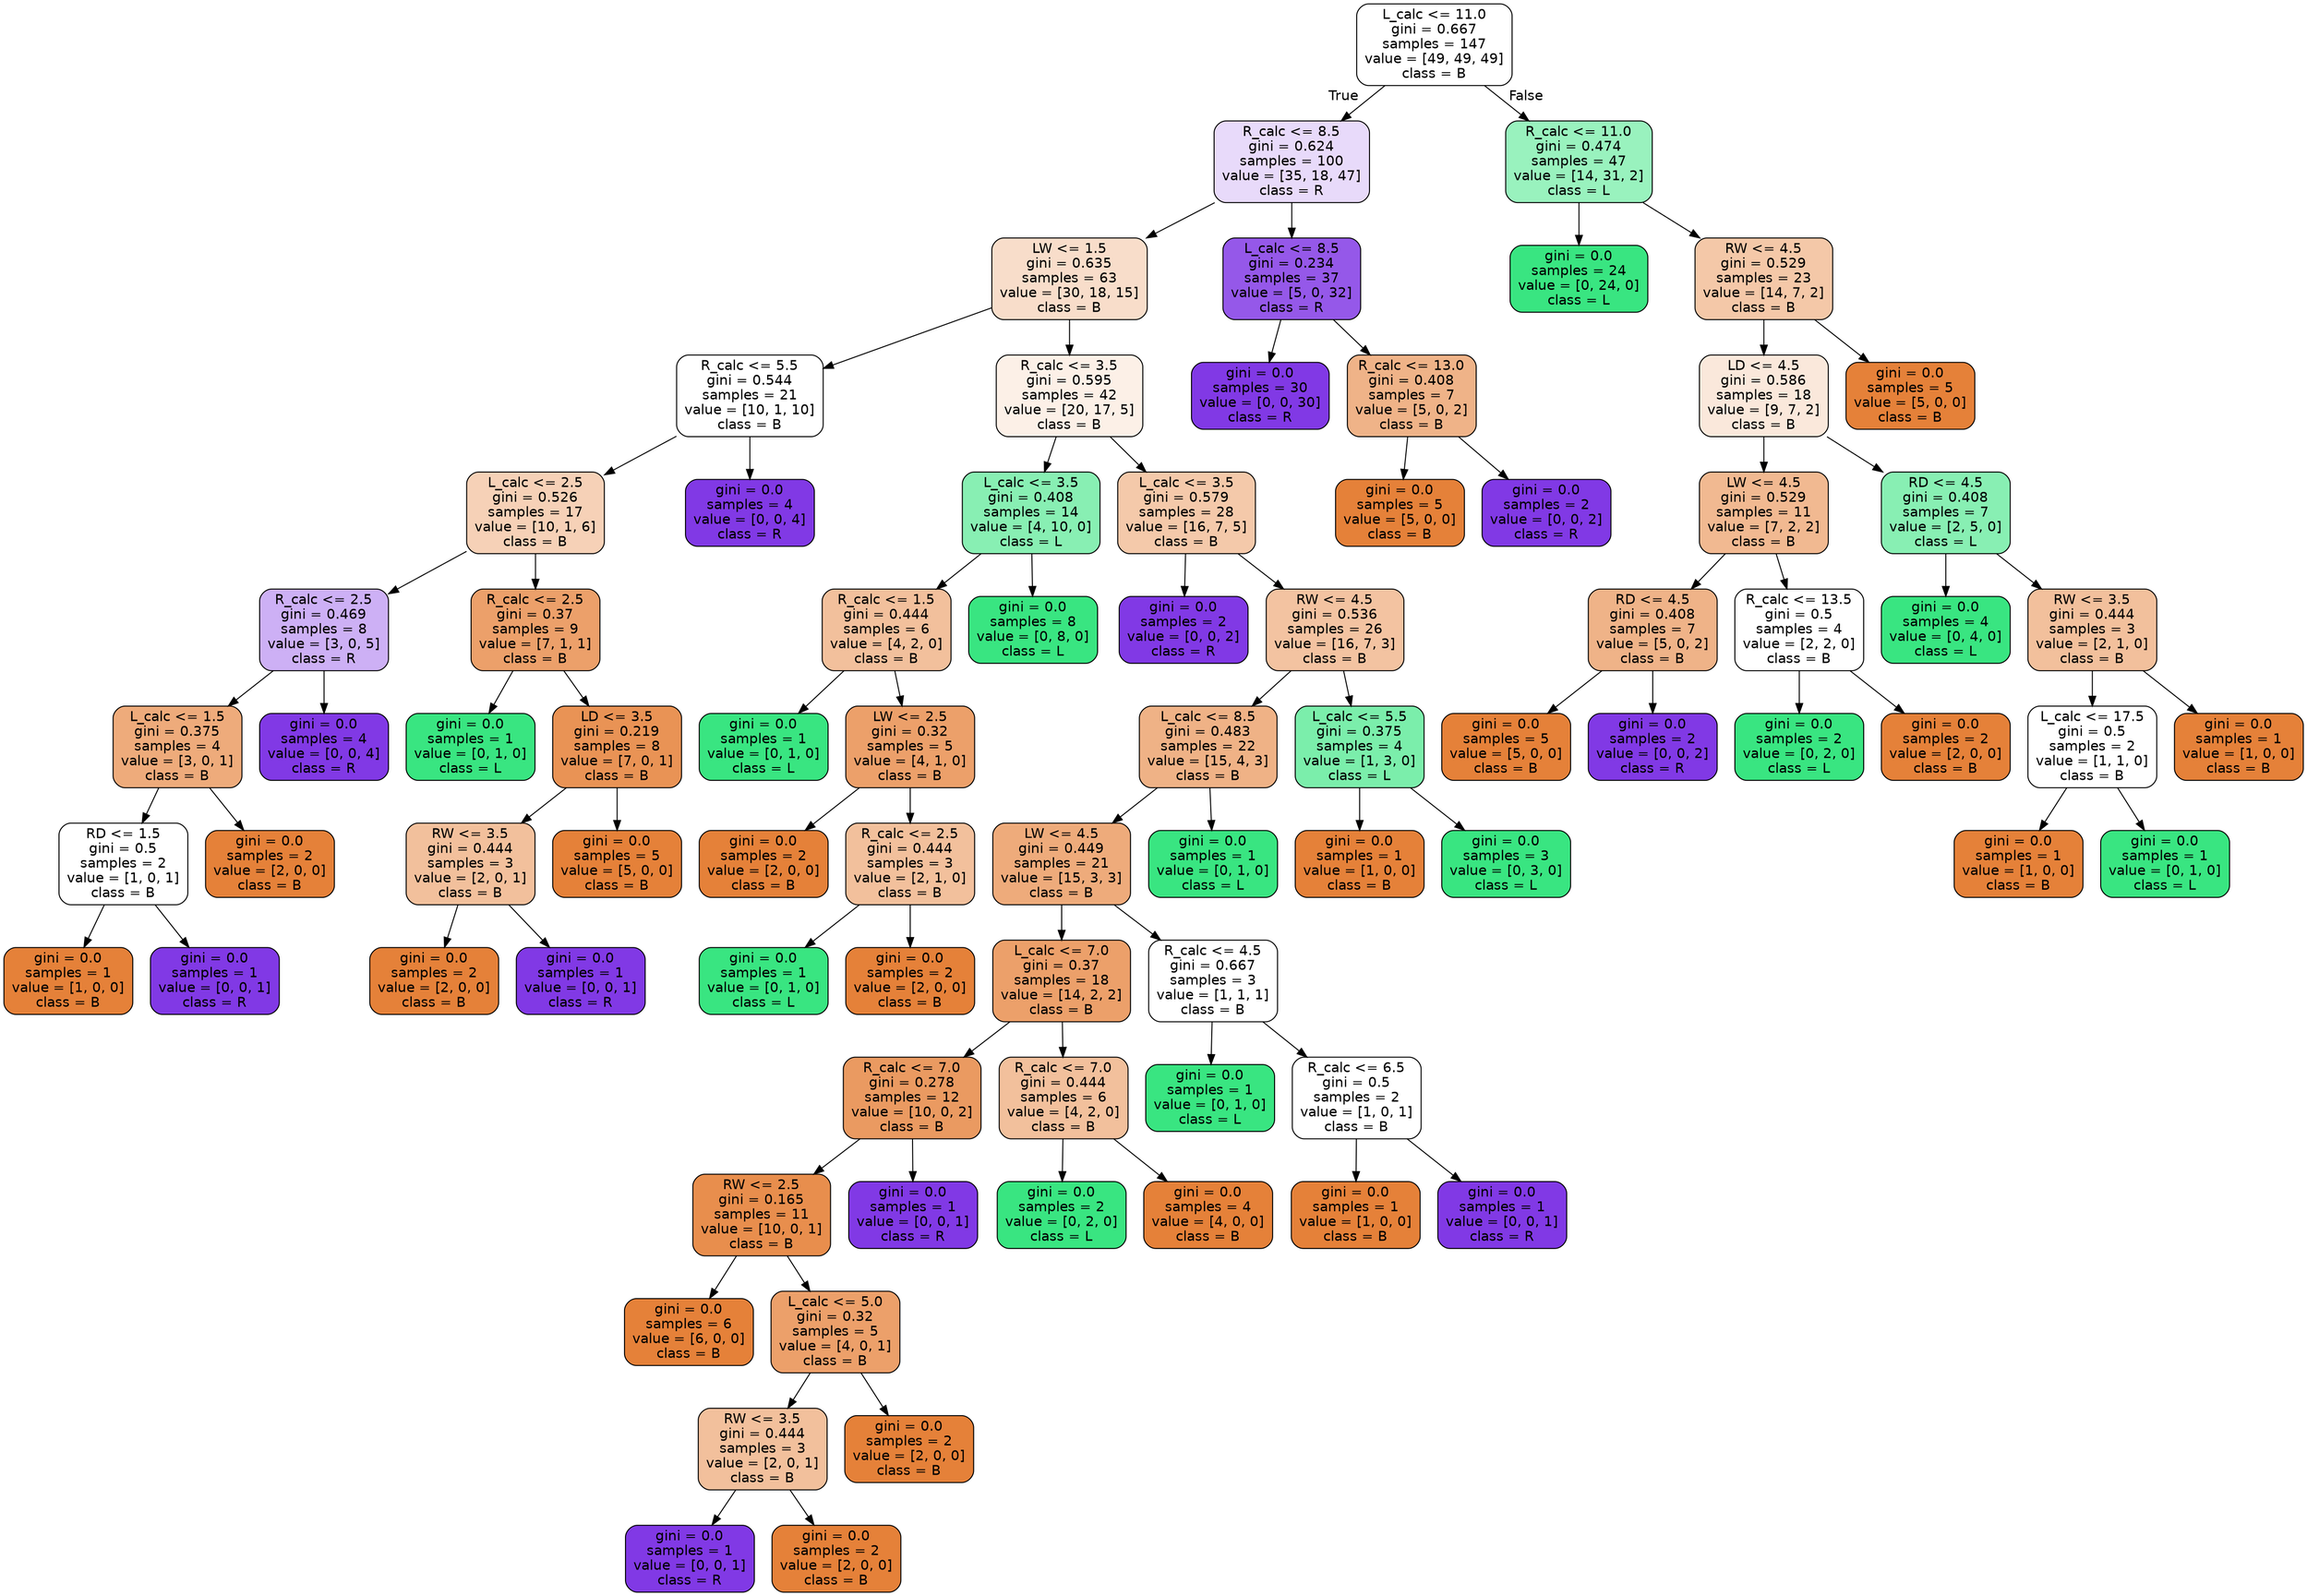 digraph Tree {
node [shape=box, style="filled, rounded", color="black", fontname=helvetica] ;
edge [fontname=helvetica] ;
0 [label="L_calc <= 11.0\ngini = 0.667\nsamples = 147\nvalue = [49, 49, 49]\nclass = B", fillcolor="#ffffff"] ;
1 [label="R_calc <= 8.5\ngini = 0.624\nsamples = 100\nvalue = [35, 18, 47]\nclass = R", fillcolor="#e8dafa"] ;
0 -> 1 [labeldistance=2.5, labelangle=45, headlabel="True"] ;
2 [label="LW <= 1.5\ngini = 0.635\nsamples = 63\nvalue = [30, 18, 15]\nclass = B", fillcolor="#f8ddca"] ;
1 -> 2 ;
3 [label="R_calc <= 5.5\ngini = 0.544\nsamples = 21\nvalue = [10, 1, 10]\nclass = B", fillcolor="#ffffff"] ;
2 -> 3 ;
4 [label="L_calc <= 2.5\ngini = 0.526\nsamples = 17\nvalue = [10, 1, 6]\nclass = B", fillcolor="#f6d1b7"] ;
3 -> 4 ;
5 [label="R_calc <= 2.5\ngini = 0.469\nsamples = 8\nvalue = [3, 0, 5]\nclass = R", fillcolor="#cdb0f5"] ;
4 -> 5 ;
6 [label="L_calc <= 1.5\ngini = 0.375\nsamples = 4\nvalue = [3, 0, 1]\nclass = B", fillcolor="#eeab7b"] ;
5 -> 6 ;
7 [label="RD <= 1.5\ngini = 0.5\nsamples = 2\nvalue = [1, 0, 1]\nclass = B", fillcolor="#ffffff"] ;
6 -> 7 ;
8 [label="gini = 0.0\nsamples = 1\nvalue = [1, 0, 0]\nclass = B", fillcolor="#e58139"] ;
7 -> 8 ;
9 [label="gini = 0.0\nsamples = 1\nvalue = [0, 0, 1]\nclass = R", fillcolor="#8139e5"] ;
7 -> 9 ;
10 [label="gini = 0.0\nsamples = 2\nvalue = [2, 0, 0]\nclass = B", fillcolor="#e58139"] ;
6 -> 10 ;
11 [label="gini = 0.0\nsamples = 4\nvalue = [0, 0, 4]\nclass = R", fillcolor="#8139e5"] ;
5 -> 11 ;
12 [label="R_calc <= 2.5\ngini = 0.37\nsamples = 9\nvalue = [7, 1, 1]\nclass = B", fillcolor="#eca06a"] ;
4 -> 12 ;
13 [label="gini = 0.0\nsamples = 1\nvalue = [0, 1, 0]\nclass = L", fillcolor="#39e581"] ;
12 -> 13 ;
14 [label="LD <= 3.5\ngini = 0.219\nsamples = 8\nvalue = [7, 0, 1]\nclass = B", fillcolor="#e99355"] ;
12 -> 14 ;
15 [label="RW <= 3.5\ngini = 0.444\nsamples = 3\nvalue = [2, 0, 1]\nclass = B", fillcolor="#f2c09c"] ;
14 -> 15 ;
16 [label="gini = 0.0\nsamples = 2\nvalue = [2, 0, 0]\nclass = B", fillcolor="#e58139"] ;
15 -> 16 ;
17 [label="gini = 0.0\nsamples = 1\nvalue = [0, 0, 1]\nclass = R", fillcolor="#8139e5"] ;
15 -> 17 ;
18 [label="gini = 0.0\nsamples = 5\nvalue = [5, 0, 0]\nclass = B", fillcolor="#e58139"] ;
14 -> 18 ;
19 [label="gini = 0.0\nsamples = 4\nvalue = [0, 0, 4]\nclass = R", fillcolor="#8139e5"] ;
3 -> 19 ;
20 [label="R_calc <= 3.5\ngini = 0.595\nsamples = 42\nvalue = [20, 17, 5]\nclass = B", fillcolor="#fcf0e7"] ;
2 -> 20 ;
21 [label="L_calc <= 3.5\ngini = 0.408\nsamples = 14\nvalue = [4, 10, 0]\nclass = L", fillcolor="#88efb3"] ;
20 -> 21 ;
22 [label="R_calc <= 1.5\ngini = 0.444\nsamples = 6\nvalue = [4, 2, 0]\nclass = B", fillcolor="#f2c09c"] ;
21 -> 22 ;
23 [label="gini = 0.0\nsamples = 1\nvalue = [0, 1, 0]\nclass = L", fillcolor="#39e581"] ;
22 -> 23 ;
24 [label="LW <= 2.5\ngini = 0.32\nsamples = 5\nvalue = [4, 1, 0]\nclass = B", fillcolor="#eca06a"] ;
22 -> 24 ;
25 [label="gini = 0.0\nsamples = 2\nvalue = [2, 0, 0]\nclass = B", fillcolor="#e58139"] ;
24 -> 25 ;
26 [label="R_calc <= 2.5\ngini = 0.444\nsamples = 3\nvalue = [2, 1, 0]\nclass = B", fillcolor="#f2c09c"] ;
24 -> 26 ;
27 [label="gini = 0.0\nsamples = 1\nvalue = [0, 1, 0]\nclass = L", fillcolor="#39e581"] ;
26 -> 27 ;
28 [label="gini = 0.0\nsamples = 2\nvalue = [2, 0, 0]\nclass = B", fillcolor="#e58139"] ;
26 -> 28 ;
29 [label="gini = 0.0\nsamples = 8\nvalue = [0, 8, 0]\nclass = L", fillcolor="#39e581"] ;
21 -> 29 ;
30 [label="L_calc <= 3.5\ngini = 0.579\nsamples = 28\nvalue = [16, 7, 5]\nclass = B", fillcolor="#f4c9aa"] ;
20 -> 30 ;
31 [label="gini = 0.0\nsamples = 2\nvalue = [0, 0, 2]\nclass = R", fillcolor="#8139e5"] ;
30 -> 31 ;
32 [label="RW <= 4.5\ngini = 0.536\nsamples = 26\nvalue = [16, 7, 3]\nclass = B", fillcolor="#f3c3a1"] ;
30 -> 32 ;
33 [label="L_calc <= 8.5\ngini = 0.483\nsamples = 22\nvalue = [15, 4, 3]\nclass = B", fillcolor="#efb286"] ;
32 -> 33 ;
34 [label="LW <= 4.5\ngini = 0.449\nsamples = 21\nvalue = [15, 3, 3]\nclass = B", fillcolor="#eeab7b"] ;
33 -> 34 ;
35 [label="L_calc <= 7.0\ngini = 0.37\nsamples = 18\nvalue = [14, 2, 2]\nclass = B", fillcolor="#eca06a"] ;
34 -> 35 ;
36 [label="R_calc <= 7.0\ngini = 0.278\nsamples = 12\nvalue = [10, 0, 2]\nclass = B", fillcolor="#ea9a61"] ;
35 -> 36 ;
37 [label="RW <= 2.5\ngini = 0.165\nsamples = 11\nvalue = [10, 0, 1]\nclass = B", fillcolor="#e88e4d"] ;
36 -> 37 ;
38 [label="gini = 0.0\nsamples = 6\nvalue = [6, 0, 0]\nclass = B", fillcolor="#e58139"] ;
37 -> 38 ;
39 [label="L_calc <= 5.0\ngini = 0.32\nsamples = 5\nvalue = [4, 0, 1]\nclass = B", fillcolor="#eca06a"] ;
37 -> 39 ;
40 [label="RW <= 3.5\ngini = 0.444\nsamples = 3\nvalue = [2, 0, 1]\nclass = B", fillcolor="#f2c09c"] ;
39 -> 40 ;
41 [label="gini = 0.0\nsamples = 1\nvalue = [0, 0, 1]\nclass = R", fillcolor="#8139e5"] ;
40 -> 41 ;
42 [label="gini = 0.0\nsamples = 2\nvalue = [2, 0, 0]\nclass = B", fillcolor="#e58139"] ;
40 -> 42 ;
43 [label="gini = 0.0\nsamples = 2\nvalue = [2, 0, 0]\nclass = B", fillcolor="#e58139"] ;
39 -> 43 ;
44 [label="gini = 0.0\nsamples = 1\nvalue = [0, 0, 1]\nclass = R", fillcolor="#8139e5"] ;
36 -> 44 ;
45 [label="R_calc <= 7.0\ngini = 0.444\nsamples = 6\nvalue = [4, 2, 0]\nclass = B", fillcolor="#f2c09c"] ;
35 -> 45 ;
46 [label="gini = 0.0\nsamples = 2\nvalue = [0, 2, 0]\nclass = L", fillcolor="#39e581"] ;
45 -> 46 ;
47 [label="gini = 0.0\nsamples = 4\nvalue = [4, 0, 0]\nclass = B", fillcolor="#e58139"] ;
45 -> 47 ;
48 [label="R_calc <= 4.5\ngini = 0.667\nsamples = 3\nvalue = [1, 1, 1]\nclass = B", fillcolor="#ffffff"] ;
34 -> 48 ;
49 [label="gini = 0.0\nsamples = 1\nvalue = [0, 1, 0]\nclass = L", fillcolor="#39e581"] ;
48 -> 49 ;
50 [label="R_calc <= 6.5\ngini = 0.5\nsamples = 2\nvalue = [1, 0, 1]\nclass = B", fillcolor="#ffffff"] ;
48 -> 50 ;
51 [label="gini = 0.0\nsamples = 1\nvalue = [1, 0, 0]\nclass = B", fillcolor="#e58139"] ;
50 -> 51 ;
52 [label="gini = 0.0\nsamples = 1\nvalue = [0, 0, 1]\nclass = R", fillcolor="#8139e5"] ;
50 -> 52 ;
53 [label="gini = 0.0\nsamples = 1\nvalue = [0, 1, 0]\nclass = L", fillcolor="#39e581"] ;
33 -> 53 ;
54 [label="L_calc <= 5.5\ngini = 0.375\nsamples = 4\nvalue = [1, 3, 0]\nclass = L", fillcolor="#7beeab"] ;
32 -> 54 ;
55 [label="gini = 0.0\nsamples = 1\nvalue = [1, 0, 0]\nclass = B", fillcolor="#e58139"] ;
54 -> 55 ;
56 [label="gini = 0.0\nsamples = 3\nvalue = [0, 3, 0]\nclass = L", fillcolor="#39e581"] ;
54 -> 56 ;
57 [label="L_calc <= 8.5\ngini = 0.234\nsamples = 37\nvalue = [5, 0, 32]\nclass = R", fillcolor="#9558e9"] ;
1 -> 57 ;
58 [label="gini = 0.0\nsamples = 30\nvalue = [0, 0, 30]\nclass = R", fillcolor="#8139e5"] ;
57 -> 58 ;
59 [label="R_calc <= 13.0\ngini = 0.408\nsamples = 7\nvalue = [5, 0, 2]\nclass = B", fillcolor="#efb388"] ;
57 -> 59 ;
60 [label="gini = 0.0\nsamples = 5\nvalue = [5, 0, 0]\nclass = B", fillcolor="#e58139"] ;
59 -> 60 ;
61 [label="gini = 0.0\nsamples = 2\nvalue = [0, 0, 2]\nclass = R", fillcolor="#8139e5"] ;
59 -> 61 ;
62 [label="R_calc <= 11.0\ngini = 0.474\nsamples = 47\nvalue = [14, 31, 2]\nclass = L", fillcolor="#99f2be"] ;
0 -> 62 [labeldistance=2.5, labelangle=-45, headlabel="False"] ;
63 [label="gini = 0.0\nsamples = 24\nvalue = [0, 24, 0]\nclass = L", fillcolor="#39e581"] ;
62 -> 63 ;
64 [label="RW <= 4.5\ngini = 0.529\nsamples = 23\nvalue = [14, 7, 2]\nclass = B", fillcolor="#f4c8a8"] ;
62 -> 64 ;
65 [label="LD <= 4.5\ngini = 0.586\nsamples = 18\nvalue = [9, 7, 2]\nclass = B", fillcolor="#fae8db"] ;
64 -> 65 ;
66 [label="LW <= 4.5\ngini = 0.529\nsamples = 11\nvalue = [7, 2, 2]\nclass = B", fillcolor="#f1b991"] ;
65 -> 66 ;
67 [label="RD <= 4.5\ngini = 0.408\nsamples = 7\nvalue = [5, 0, 2]\nclass = B", fillcolor="#efb388"] ;
66 -> 67 ;
68 [label="gini = 0.0\nsamples = 5\nvalue = [5, 0, 0]\nclass = B", fillcolor="#e58139"] ;
67 -> 68 ;
69 [label="gini = 0.0\nsamples = 2\nvalue = [0, 0, 2]\nclass = R", fillcolor="#8139e5"] ;
67 -> 69 ;
70 [label="R_calc <= 13.5\ngini = 0.5\nsamples = 4\nvalue = [2, 2, 0]\nclass = B", fillcolor="#ffffff"] ;
66 -> 70 ;
71 [label="gini = 0.0\nsamples = 2\nvalue = [0, 2, 0]\nclass = L", fillcolor="#39e581"] ;
70 -> 71 ;
72 [label="gini = 0.0\nsamples = 2\nvalue = [2, 0, 0]\nclass = B", fillcolor="#e58139"] ;
70 -> 72 ;
73 [label="RD <= 4.5\ngini = 0.408\nsamples = 7\nvalue = [2, 5, 0]\nclass = L", fillcolor="#88efb3"] ;
65 -> 73 ;
74 [label="gini = 0.0\nsamples = 4\nvalue = [0, 4, 0]\nclass = L", fillcolor="#39e581"] ;
73 -> 74 ;
75 [label="RW <= 3.5\ngini = 0.444\nsamples = 3\nvalue = [2, 1, 0]\nclass = B", fillcolor="#f2c09c"] ;
73 -> 75 ;
76 [label="L_calc <= 17.5\ngini = 0.5\nsamples = 2\nvalue = [1, 1, 0]\nclass = B", fillcolor="#ffffff"] ;
75 -> 76 ;
77 [label="gini = 0.0\nsamples = 1\nvalue = [1, 0, 0]\nclass = B", fillcolor="#e58139"] ;
76 -> 77 ;
78 [label="gini = 0.0\nsamples = 1\nvalue = [0, 1, 0]\nclass = L", fillcolor="#39e581"] ;
76 -> 78 ;
79 [label="gini = 0.0\nsamples = 1\nvalue = [1, 0, 0]\nclass = B", fillcolor="#e58139"] ;
75 -> 79 ;
80 [label="gini = 0.0\nsamples = 5\nvalue = [5, 0, 0]\nclass = B", fillcolor="#e58139"] ;
64 -> 80 ;
}